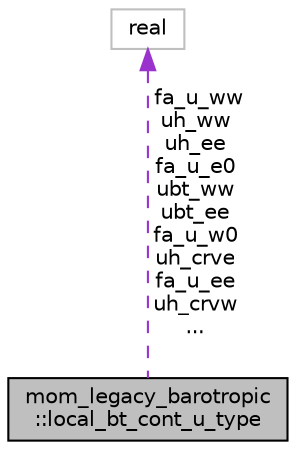 digraph "mom_legacy_barotropic::local_bt_cont_u_type"
{
 // INTERACTIVE_SVG=YES
  edge [fontname="Helvetica",fontsize="10",labelfontname="Helvetica",labelfontsize="10"];
  node [fontname="Helvetica",fontsize="10",shape=record];
  Node1 [label="mom_legacy_barotropic\l::local_bt_cont_u_type",height=0.2,width=0.4,color="black", fillcolor="grey75", style="filled", fontcolor="black"];
  Node2 -> Node1 [dir="back",color="darkorchid3",fontsize="10",style="dashed",label=" fa_u_ww\nuh_ww\nuh_ee\nfa_u_e0\nubt_ww\nubt_ee\nfa_u_w0\nuh_crve\nfa_u_ee\nuh_crvw\n..." ,fontname="Helvetica"];
  Node2 [label="real",height=0.2,width=0.4,color="grey75", fillcolor="white", style="filled"];
}
